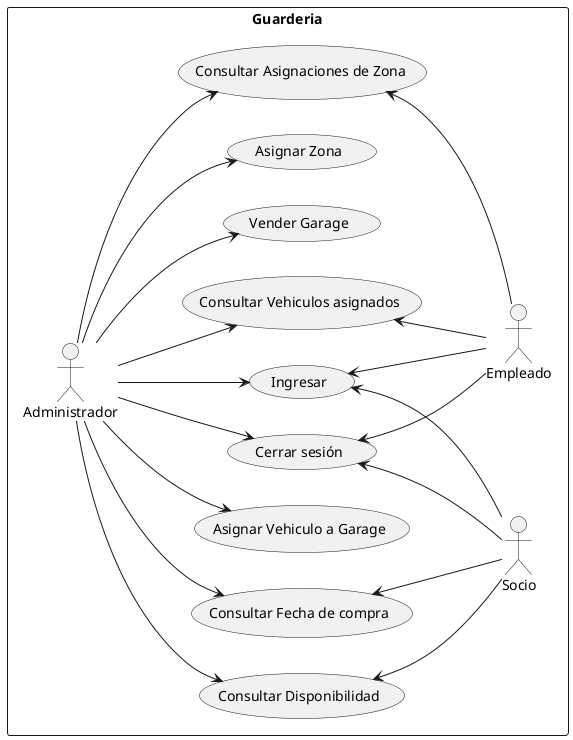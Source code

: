 @startuml
skinparam backgroundColor transparent
left to right direction

rectangle Guarderia {
  usecase "Ingresar" as ingresar
  usecase "Consultar Disponibilidad" as consultarDisponibilidad
  usecase "Asignar Vehiculo a Garage" as asignarVehiculoAGarage
  usecase "Consultar Fecha de compra" as consultarFechas
  usecase "Consultar Asignaciones de Zona" as consultarZonas
  usecase "Consultar Vehiculos asignados" as consultarVehiculos
  usecase "Vender Garage" as venderGarage
  usecase "Asignar Zona" as asignarZona
  usecase "Cerrar sesión" as cerrar

  
  actor "Administrador" as adm
  adm --> ingresar
  adm --> consultarDisponibilidad
  adm --> consultarFechas
  adm --> consultarZonas
  adm --> consultarVehiculos
  adm --> venderGarage
  adm --> asignarZona
  adm --> cerrar
  adm --> asignarVehiculoAGarage
  
  actor "Socio" as soc
  ingresar <-- soc
  consultarDisponibilidad <-- soc
  consultarFechas <-- soc
  cerrar <-- soc
  
  actor "Empleado" as emp
  ingresar <-- emp
  consultarZonas <-- emp
  consultarVehiculos <-- emp
  cerrar <-- emp
}

@enduml
